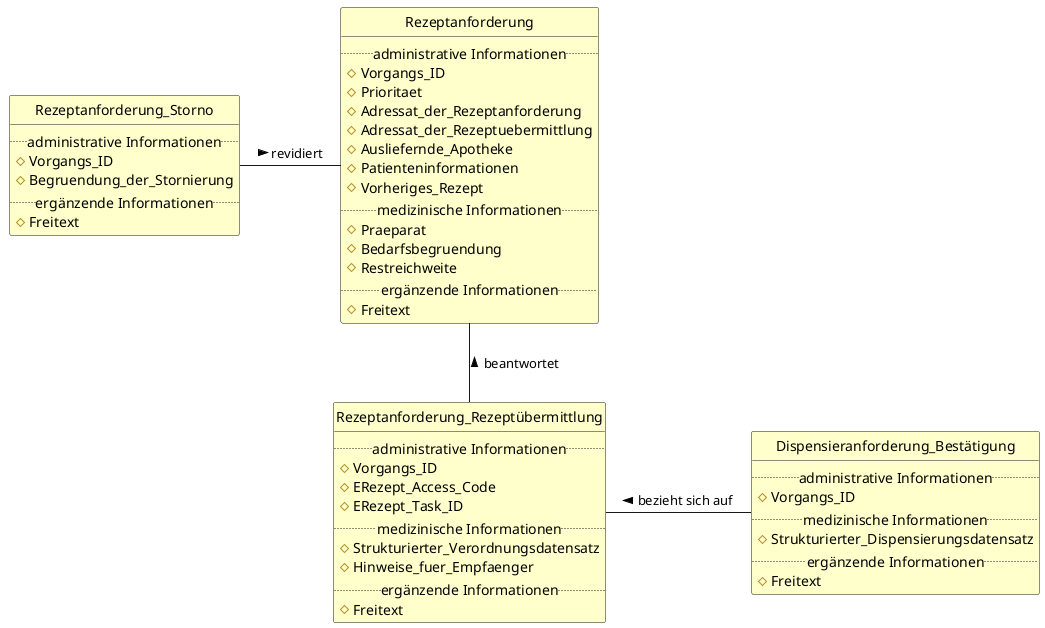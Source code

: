 @startuml

'top to bottom direction

'skinparam linetype ortho
hide circle
hide methods

class "Rezeptanforderung" as Rezeptanforderung #BUSINESS {
    ..administrative Informationen..
    #Vorgangs_ID
    #Prioritaet
    #Adressat_der_Rezeptanforderung
    #Adressat_der_Rezeptuebermittlung
    #Ausliefernde_Apotheke
    #Patienteninformationen
    #Vorheriges_Rezept
    ..medizinische Informationen..
    #Praeparat
    #Bedarfsbegruendung
    #Restreichweite
    ..ergänzende Informationen..
    #Freitext
}

class "Rezeptanforderung_Storno" as Rezeptanforderung_Storno #BUSINESS {
    ..administrative Informationen..
    #Vorgangs_ID
    #Begruendung_der_Stornierung
    ..ergänzende Informationen..
    #Freitext
}

class "Rezeptanforderung_Rezeptübermittlung" as Rezeptanforderung_Rezeptübermittlung #BUSINESS {
    ..administrative Informationen..
    #Vorgangs_ID
    #ERezept_Access_Code
    #ERezept_Task_ID
    ..medizinische Informationen..
    #Strukturierter_Verordnungsdatensatz
    #Hinweise_fuer_Empfaenger
    ..ergänzende Informationen..
    #Freitext
}

class "Dispensieranforderung_Bestätigung" as Dispensieranforderung_Bestätigung #BUSINESS {
    ..administrative Informationen..
    #Vorgangs_ID
    ..medizinische Informationen..
    #Strukturierter_Dispensierungsdatensatz
    ..ergänzende Informationen..
    #Freitext
}

Rezeptanforderung_Storno -right- Rezeptanforderung: revidiert >
Rezeptanforderung_Rezeptübermittlung -up- Rezeptanforderung: beantwortet >
Dispensieranforderung_Bestätigung -left- Rezeptanforderung_Rezeptübermittlung: bezieht sich auf >

@enduml
